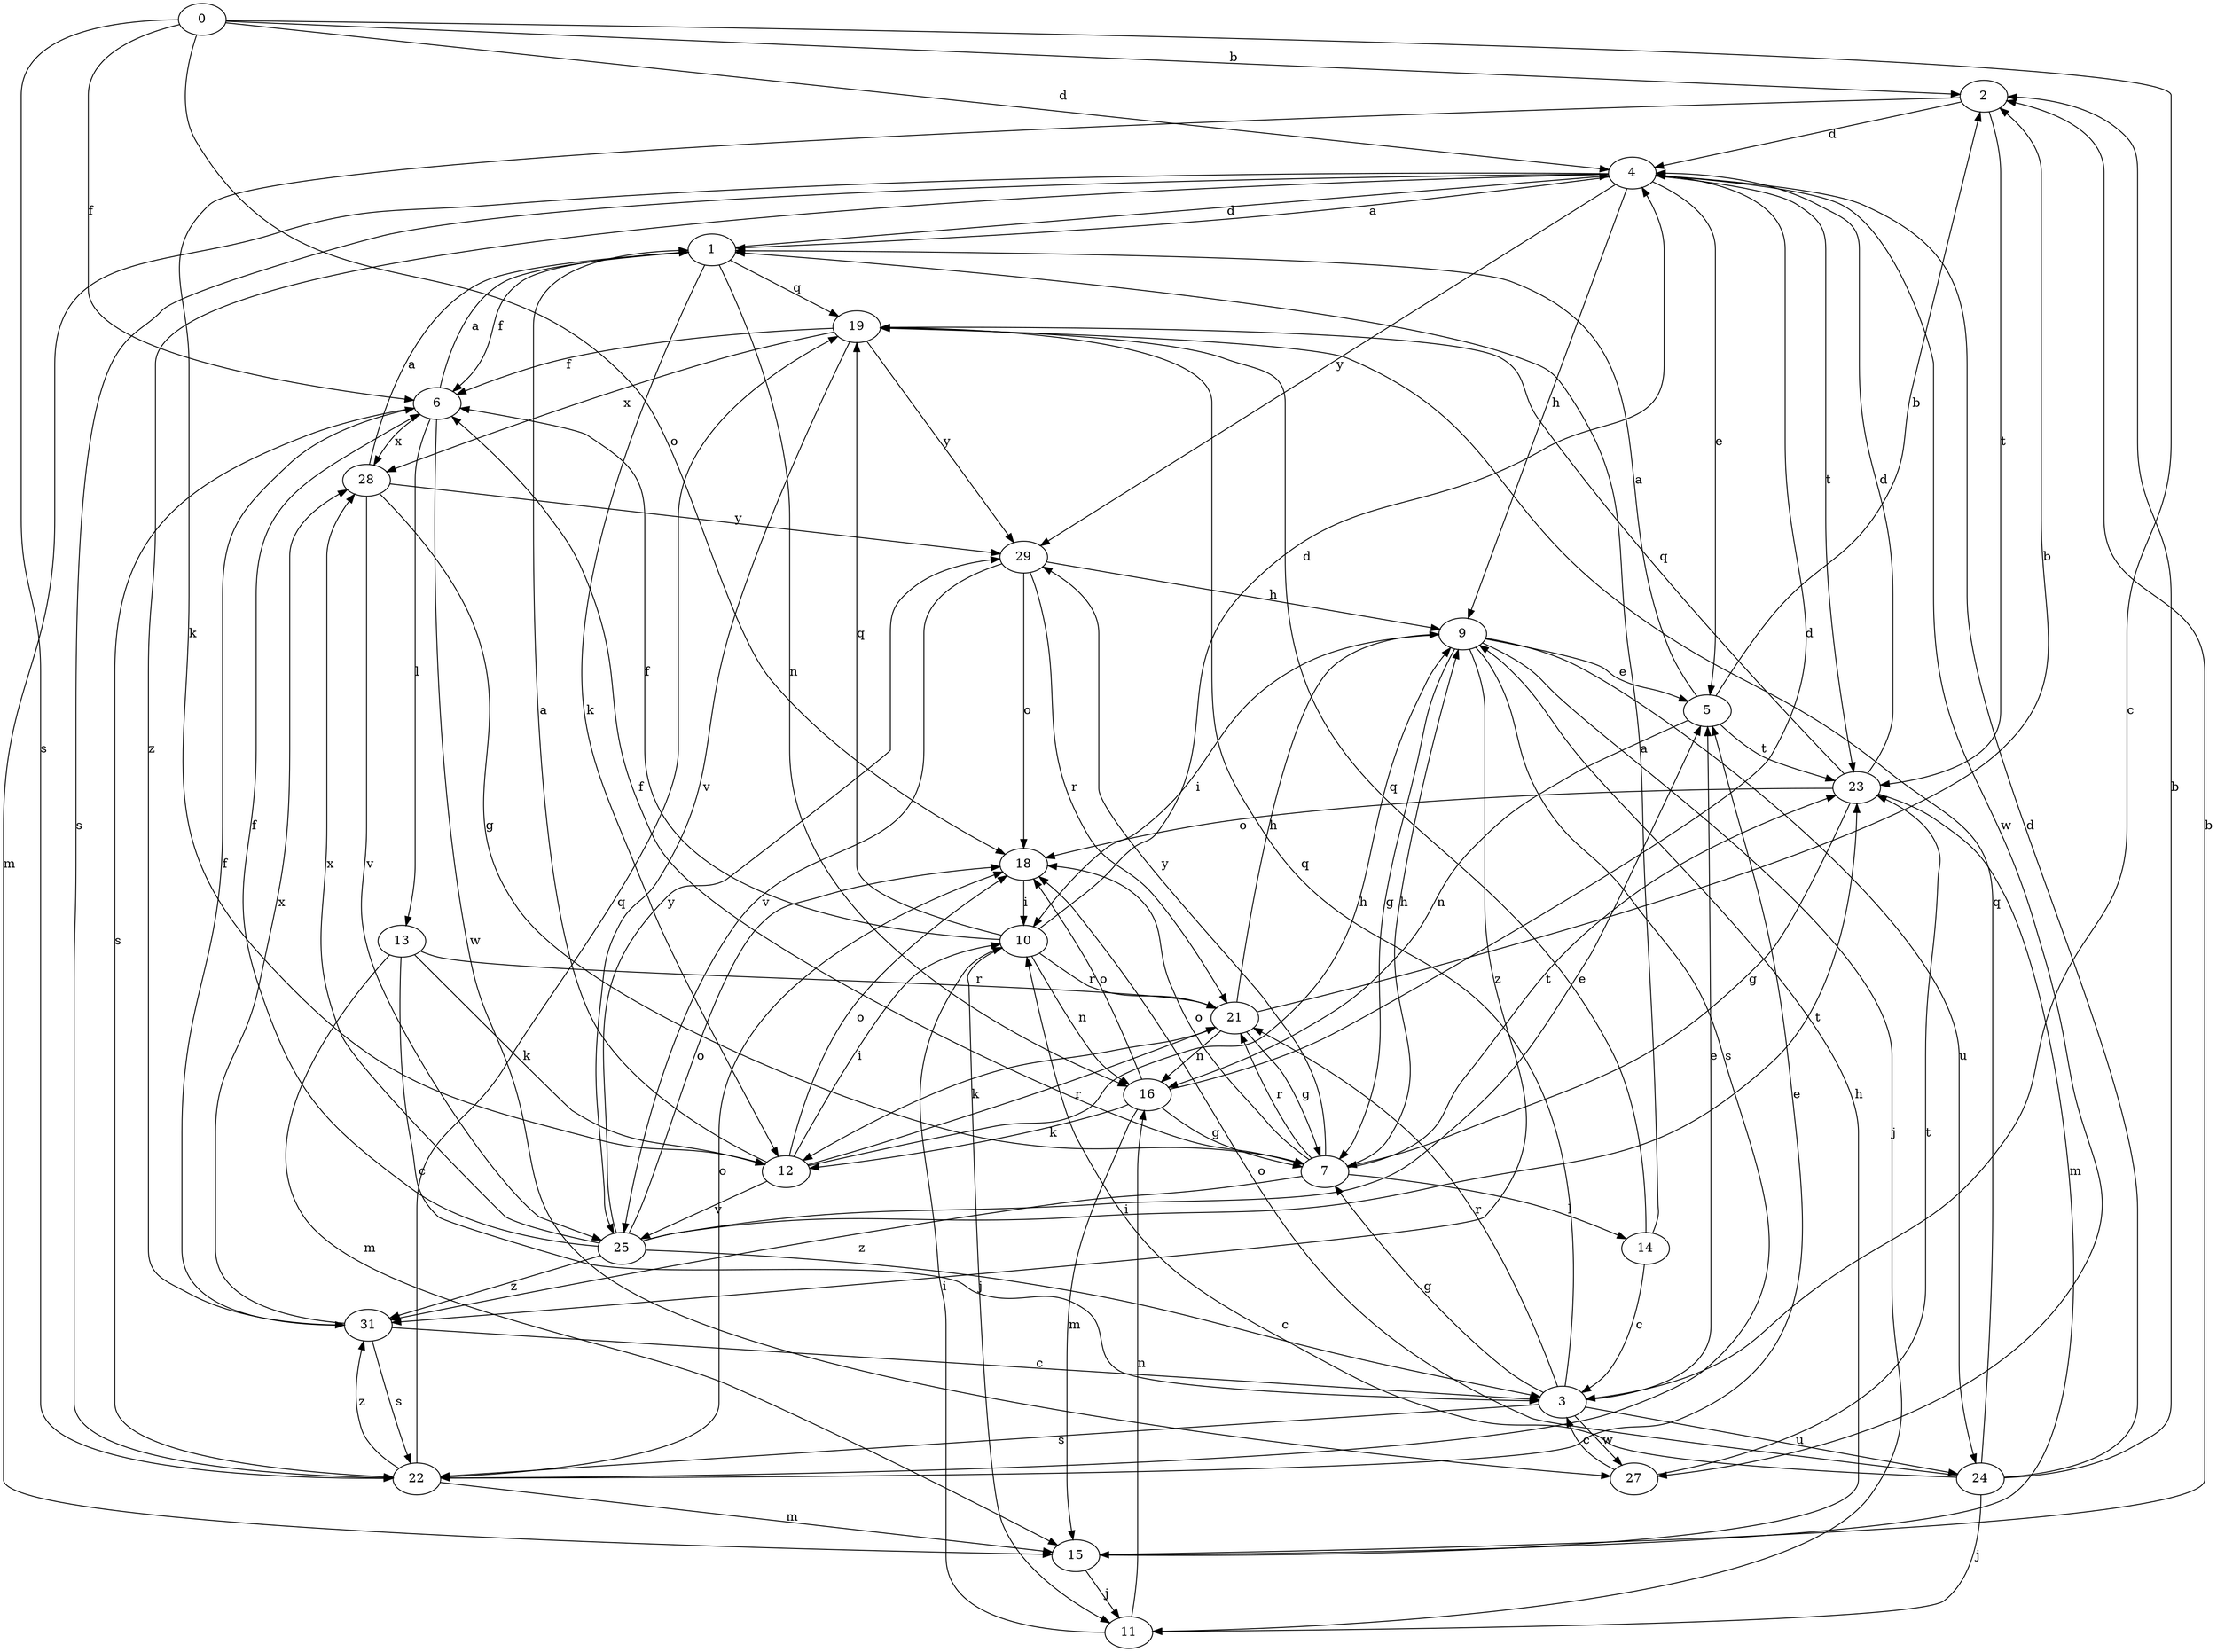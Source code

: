 strict digraph  {
0;
1;
2;
3;
4;
5;
6;
7;
9;
10;
11;
12;
13;
14;
15;
16;
18;
19;
21;
22;
23;
24;
25;
27;
28;
29;
31;
0 -> 2  [label=b];
0 -> 3  [label=c];
0 -> 4  [label=d];
0 -> 6  [label=f];
0 -> 18  [label=o];
0 -> 22  [label=s];
1 -> 4  [label=d];
1 -> 6  [label=f];
1 -> 12  [label=k];
1 -> 16  [label=n];
1 -> 19  [label=q];
2 -> 4  [label=d];
2 -> 12  [label=k];
2 -> 23  [label=t];
3 -> 5  [label=e];
3 -> 7  [label=g];
3 -> 19  [label=q];
3 -> 21  [label=r];
3 -> 22  [label=s];
3 -> 24  [label=u];
3 -> 27  [label=w];
4 -> 1  [label=a];
4 -> 5  [label=e];
4 -> 9  [label=h];
4 -> 15  [label=m];
4 -> 22  [label=s];
4 -> 23  [label=t];
4 -> 27  [label=w];
4 -> 29  [label=y];
4 -> 31  [label=z];
5 -> 1  [label=a];
5 -> 2  [label=b];
5 -> 16  [label=n];
5 -> 23  [label=t];
6 -> 1  [label=a];
6 -> 13  [label=l];
6 -> 22  [label=s];
6 -> 27  [label=w];
6 -> 28  [label=x];
7 -> 6  [label=f];
7 -> 9  [label=h];
7 -> 14  [label=l];
7 -> 18  [label=o];
7 -> 21  [label=r];
7 -> 23  [label=t];
7 -> 29  [label=y];
7 -> 31  [label=z];
9 -> 5  [label=e];
9 -> 7  [label=g];
9 -> 10  [label=i];
9 -> 11  [label=j];
9 -> 22  [label=s];
9 -> 24  [label=u];
9 -> 31  [label=z];
10 -> 4  [label=d];
10 -> 6  [label=f];
10 -> 11  [label=j];
10 -> 16  [label=n];
10 -> 19  [label=q];
10 -> 21  [label=r];
11 -> 10  [label=i];
11 -> 16  [label=n];
12 -> 1  [label=a];
12 -> 9  [label=h];
12 -> 10  [label=i];
12 -> 18  [label=o];
12 -> 21  [label=r];
12 -> 25  [label=v];
13 -> 3  [label=c];
13 -> 12  [label=k];
13 -> 15  [label=m];
13 -> 21  [label=r];
14 -> 1  [label=a];
14 -> 3  [label=c];
14 -> 19  [label=q];
15 -> 2  [label=b];
15 -> 9  [label=h];
15 -> 11  [label=j];
16 -> 4  [label=d];
16 -> 7  [label=g];
16 -> 12  [label=k];
16 -> 15  [label=m];
16 -> 18  [label=o];
18 -> 10  [label=i];
19 -> 6  [label=f];
19 -> 25  [label=v];
19 -> 28  [label=x];
19 -> 29  [label=y];
21 -> 2  [label=b];
21 -> 7  [label=g];
21 -> 9  [label=h];
21 -> 12  [label=k];
21 -> 16  [label=n];
22 -> 5  [label=e];
22 -> 15  [label=m];
22 -> 18  [label=o];
22 -> 19  [label=q];
22 -> 31  [label=z];
23 -> 4  [label=d];
23 -> 7  [label=g];
23 -> 15  [label=m];
23 -> 18  [label=o];
23 -> 19  [label=q];
24 -> 2  [label=b];
24 -> 4  [label=d];
24 -> 10  [label=i];
24 -> 11  [label=j];
24 -> 18  [label=o];
24 -> 19  [label=q];
25 -> 3  [label=c];
25 -> 5  [label=e];
25 -> 6  [label=f];
25 -> 18  [label=o];
25 -> 23  [label=t];
25 -> 28  [label=x];
25 -> 29  [label=y];
25 -> 31  [label=z];
27 -> 3  [label=c];
27 -> 23  [label=t];
28 -> 1  [label=a];
28 -> 7  [label=g];
28 -> 25  [label=v];
28 -> 29  [label=y];
29 -> 9  [label=h];
29 -> 18  [label=o];
29 -> 21  [label=r];
29 -> 25  [label=v];
31 -> 3  [label=c];
31 -> 6  [label=f];
31 -> 22  [label=s];
31 -> 28  [label=x];
}
